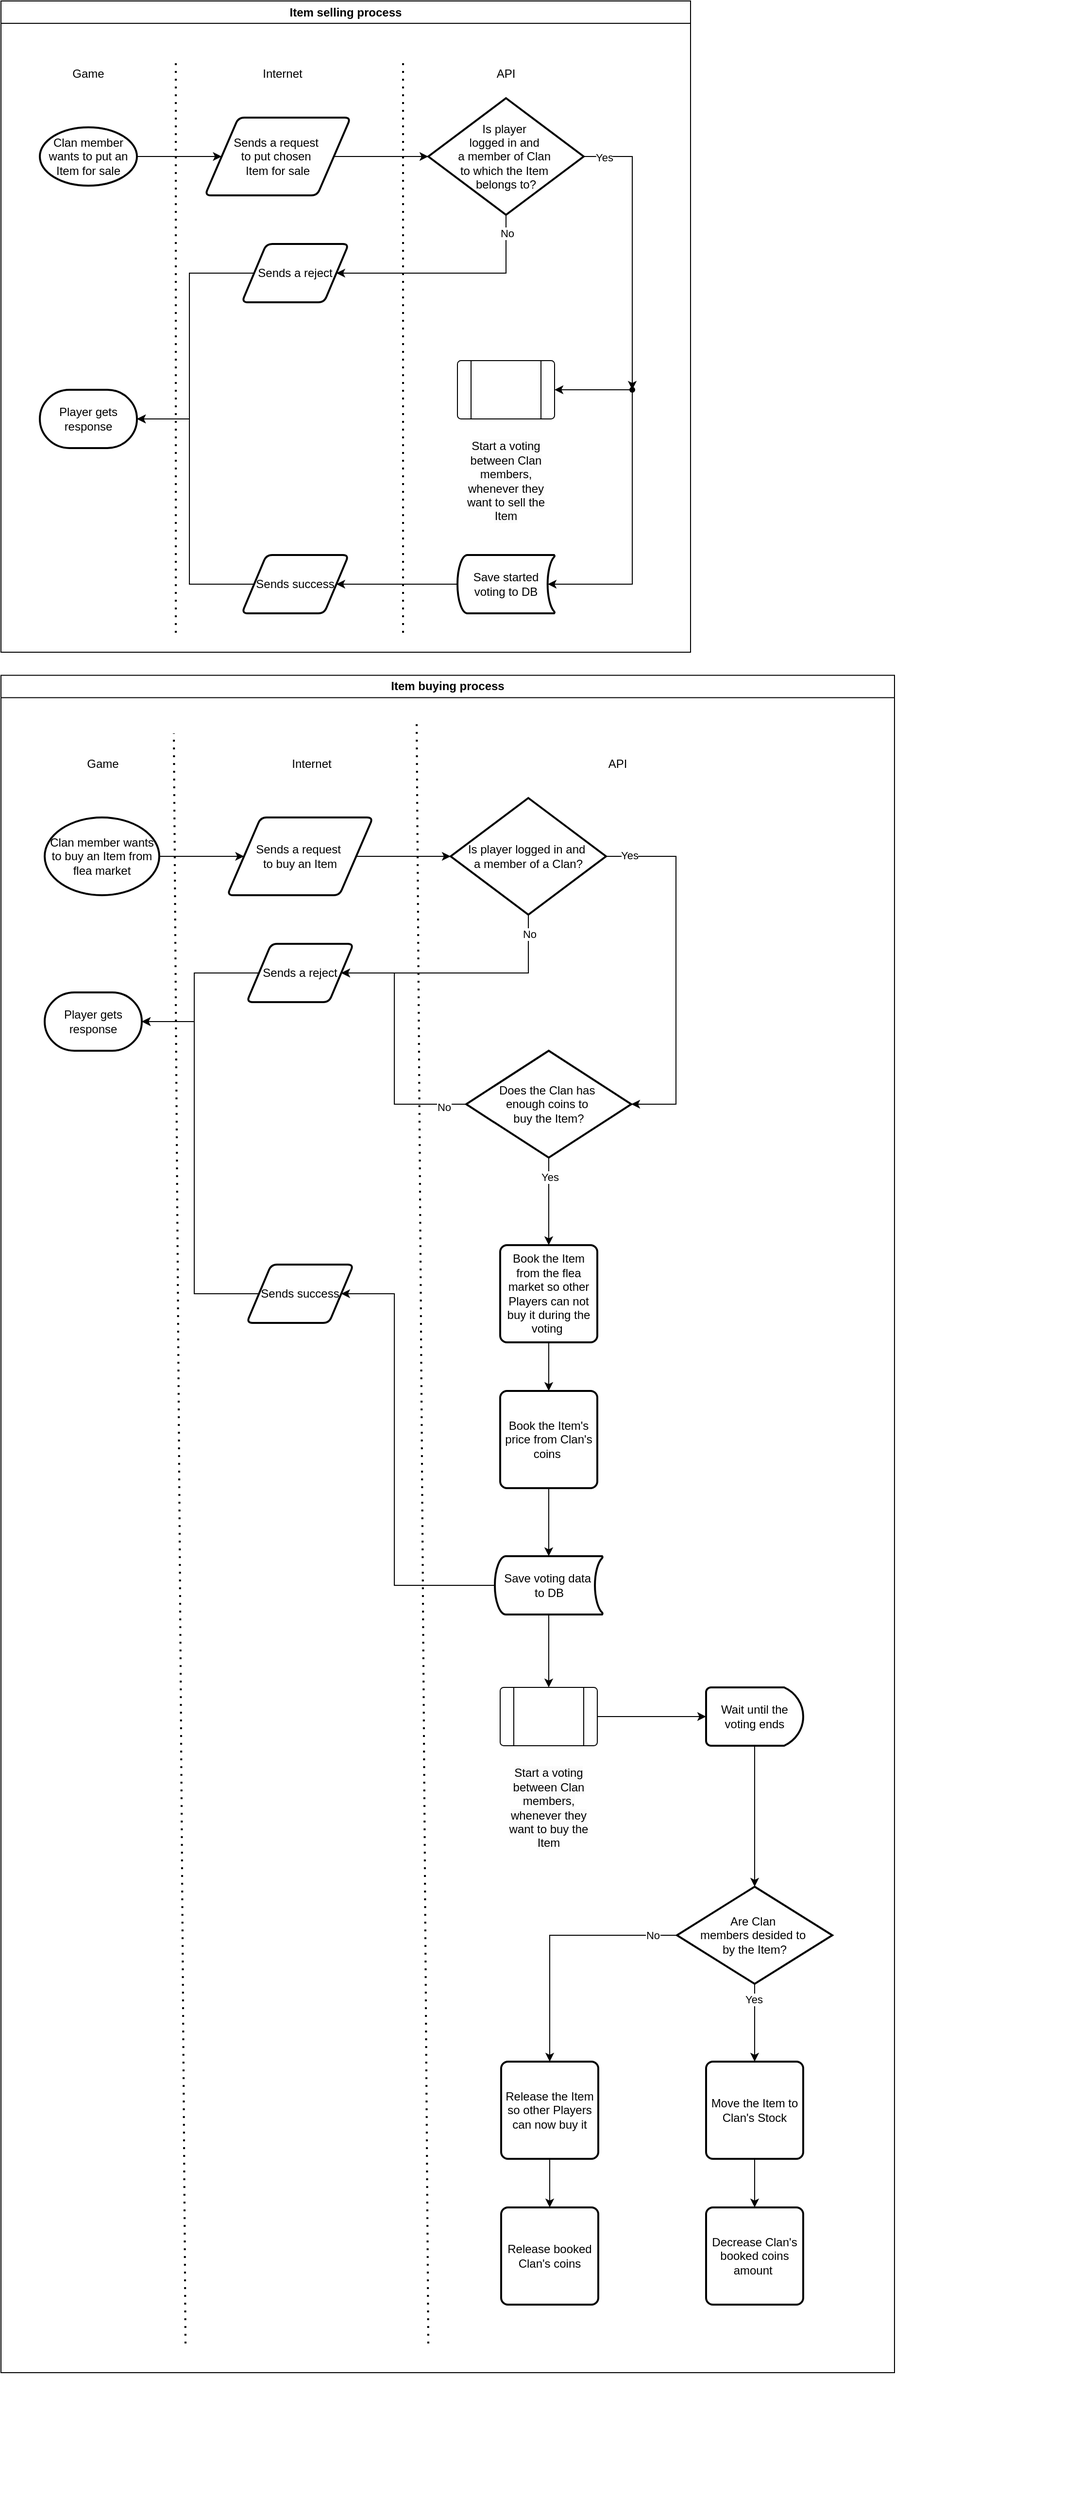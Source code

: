 <mxfile version="24.7.8">
  <diagram id="C5RBs43oDa-KdzZeNtuy" name="Page-1">
    <mxGraphModel dx="1488" dy="2080" grid="1" gridSize="10" guides="1" tooltips="1" connect="1" arrows="1" fold="1" page="1" pageScale="1" pageWidth="827" pageHeight="1169" math="0" shadow="0">
      <root>
        <mxCell id="WIyWlLk6GJQsqaUBKTNV-0" />
        <mxCell id="WIyWlLk6GJQsqaUBKTNV-1" parent="WIyWlLk6GJQsqaUBKTNV-0" />
        <mxCell id="hmTvUvVirtF6M48gfIGW-54" value="" style="group" parent="WIyWlLk6GJQsqaUBKTNV-1" vertex="1" connectable="0">
          <mxGeometry x="40" y="-1120" width="950" height="670" as="geometry" />
        </mxCell>
        <mxCell id="hmTvUvVirtF6M48gfIGW-53" value="Item selling process" style="swimlane;whiteSpace=wrap;html=1;" parent="hmTvUvVirtF6M48gfIGW-54" vertex="1">
          <mxGeometry width="710" height="670" as="geometry" />
        </mxCell>
        <mxCell id="hmTvUvVirtF6M48gfIGW-11" style="edgeStyle=orthogonalEdgeStyle;rounded=0;orthogonalLoop=1;jettySize=auto;html=1;exitX=1;exitY=0.5;exitDx=0;exitDy=0;exitPerimeter=0;entryX=0;entryY=0.5;entryDx=0;entryDy=0;" parent="hmTvUvVirtF6M48gfIGW-53" source="hmTvUvVirtF6M48gfIGW-0" target="hmTvUvVirtF6M48gfIGW-1" edge="1">
          <mxGeometry relative="1" as="geometry" />
        </mxCell>
        <mxCell id="hmTvUvVirtF6M48gfIGW-0" value="Clan member wants to put an Item for sale" style="strokeWidth=2;html=1;shape=mxgraph.flowchart.start_1;whiteSpace=wrap;" parent="hmTvUvVirtF6M48gfIGW-53" vertex="1">
          <mxGeometry x="40" y="130" width="100" height="60" as="geometry" />
        </mxCell>
        <mxCell id="hmTvUvVirtF6M48gfIGW-1" value="Sends a request&amp;nbsp;&lt;div&gt;to put chosen&amp;nbsp;&lt;/div&gt;&lt;div&gt;Item for sale&lt;/div&gt;" style="shape=parallelogram;html=1;strokeWidth=2;perimeter=parallelogramPerimeter;whiteSpace=wrap;rounded=1;arcSize=12;size=0.23;" parent="hmTvUvVirtF6M48gfIGW-53" vertex="1">
          <mxGeometry x="210" y="120" width="150" height="80" as="geometry" />
        </mxCell>
        <mxCell id="hmTvUvVirtF6M48gfIGW-4" style="edgeStyle=orthogonalEdgeStyle;rounded=0;orthogonalLoop=1;jettySize=auto;html=1;exitX=0.5;exitY=1;exitDx=0;exitDy=0;exitPerimeter=0;entryX=1;entryY=0.5;entryDx=0;entryDy=0;" parent="hmTvUvVirtF6M48gfIGW-53" source="hmTvUvVirtF6M48gfIGW-2" target="hmTvUvVirtF6M48gfIGW-3" edge="1">
          <mxGeometry relative="1" as="geometry">
            <Array as="points">
              <mxPoint x="520" y="280" />
            </Array>
          </mxGeometry>
        </mxCell>
        <mxCell id="hmTvUvVirtF6M48gfIGW-6" value="No" style="edgeLabel;html=1;align=center;verticalAlign=middle;resizable=0;points=[];" parent="hmTvUvVirtF6M48gfIGW-4" vertex="1" connectable="0">
          <mxGeometry x="-0.844" y="1" relative="1" as="geometry">
            <mxPoint as="offset" />
          </mxGeometry>
        </mxCell>
        <mxCell id="dMIBYix0wGJR4mhEJEMT-4" style="edgeStyle=orthogonalEdgeStyle;rounded=0;orthogonalLoop=1;jettySize=auto;html=1;exitX=1;exitY=0.5;exitDx=0;exitDy=0;exitPerimeter=0;" parent="hmTvUvVirtF6M48gfIGW-53" source="hmTvUvVirtF6M48gfIGW-2" target="dMIBYix0wGJR4mhEJEMT-3" edge="1">
          <mxGeometry relative="1" as="geometry" />
        </mxCell>
        <mxCell id="dMIBYix0wGJR4mhEJEMT-7" value="Yes" style="edgeLabel;html=1;align=center;verticalAlign=middle;resizable=0;points=[];" parent="dMIBYix0wGJR4mhEJEMT-4" vertex="1" connectable="0">
          <mxGeometry x="-0.859" y="-1" relative="1" as="geometry">
            <mxPoint as="offset" />
          </mxGeometry>
        </mxCell>
        <mxCell id="hmTvUvVirtF6M48gfIGW-2" value="Is player&amp;nbsp;&lt;div&gt;logged in and&amp;nbsp;&lt;/div&gt;&lt;div&gt;a member&amp;nbsp;&lt;span style=&quot;background-color: initial;&quot;&gt;of Clan&amp;nbsp;&lt;/span&gt;&lt;/div&gt;&lt;div&gt;&lt;span style=&quot;background-color: initial;&quot;&gt;to which the Item&amp;nbsp;&lt;/span&gt;&lt;/div&gt;&lt;div&gt;&lt;span style=&quot;background-color: initial;&quot;&gt;belongs to?&lt;/span&gt;&lt;/div&gt;" style="strokeWidth=2;html=1;shape=mxgraph.flowchart.decision;whiteSpace=wrap;" parent="hmTvUvVirtF6M48gfIGW-53" vertex="1">
          <mxGeometry x="440" y="100" width="160" height="120" as="geometry" />
        </mxCell>
        <mxCell id="hmTvUvVirtF6M48gfIGW-3" value="Sends a reject" style="shape=parallelogram;html=1;strokeWidth=2;perimeter=parallelogramPerimeter;whiteSpace=wrap;rounded=1;arcSize=12;size=0.23;" parent="hmTvUvVirtF6M48gfIGW-53" vertex="1">
          <mxGeometry x="248" y="250" width="110" height="60" as="geometry" />
        </mxCell>
        <mxCell id="hmTvUvVirtF6M48gfIGW-10" value="Sends success" style="shape=parallelogram;html=1;strokeWidth=2;perimeter=parallelogramPerimeter;whiteSpace=wrap;rounded=1;arcSize=12;size=0.23;" parent="hmTvUvVirtF6M48gfIGW-53" vertex="1">
          <mxGeometry x="248" y="570" width="110" height="60" as="geometry" />
        </mxCell>
        <mxCell id="hmTvUvVirtF6M48gfIGW-12" style="edgeStyle=orthogonalEdgeStyle;rounded=0;orthogonalLoop=1;jettySize=auto;html=1;exitX=1;exitY=0.5;exitDx=0;exitDy=0;entryX=0;entryY=0.5;entryDx=0;entryDy=0;entryPerimeter=0;" parent="hmTvUvVirtF6M48gfIGW-53" source="hmTvUvVirtF6M48gfIGW-1" target="hmTvUvVirtF6M48gfIGW-2" edge="1">
          <mxGeometry relative="1" as="geometry" />
        </mxCell>
        <mxCell id="hmTvUvVirtF6M48gfIGW-21" value="Player gets response" style="strokeWidth=2;html=1;shape=mxgraph.flowchart.terminator;whiteSpace=wrap;" parent="hmTvUvVirtF6M48gfIGW-53" vertex="1">
          <mxGeometry x="40" y="400" width="100" height="60" as="geometry" />
        </mxCell>
        <mxCell id="hmTvUvVirtF6M48gfIGW-22" style="edgeStyle=orthogonalEdgeStyle;rounded=0;orthogonalLoop=1;jettySize=auto;html=1;exitX=0;exitY=0.5;exitDx=0;exitDy=0;entryX=1;entryY=0.5;entryDx=0;entryDy=0;entryPerimeter=0;" parent="hmTvUvVirtF6M48gfIGW-53" source="hmTvUvVirtF6M48gfIGW-3" target="hmTvUvVirtF6M48gfIGW-21" edge="1">
          <mxGeometry relative="1" as="geometry" />
        </mxCell>
        <mxCell id="hmTvUvVirtF6M48gfIGW-23" style="edgeStyle=orthogonalEdgeStyle;rounded=0;orthogonalLoop=1;jettySize=auto;html=1;exitX=0;exitY=0.5;exitDx=0;exitDy=0;entryX=1;entryY=0.5;entryDx=0;entryDy=0;entryPerimeter=0;" parent="hmTvUvVirtF6M48gfIGW-53" source="hmTvUvVirtF6M48gfIGW-10" target="hmTvUvVirtF6M48gfIGW-21" edge="1">
          <mxGeometry relative="1" as="geometry" />
        </mxCell>
        <mxCell id="hmTvUvVirtF6M48gfIGW-44" value="Game" style="text;html=1;align=center;verticalAlign=middle;whiteSpace=wrap;rounded=0;" parent="hmTvUvVirtF6M48gfIGW-53" vertex="1">
          <mxGeometry x="60" y="60" width="60" height="30" as="geometry" />
        </mxCell>
        <mxCell id="hmTvUvVirtF6M48gfIGW-45" value="Internet" style="text;html=1;align=center;verticalAlign=middle;whiteSpace=wrap;rounded=0;" parent="hmTvUvVirtF6M48gfIGW-53" vertex="1">
          <mxGeometry x="260" y="60" width="60" height="30" as="geometry" />
        </mxCell>
        <mxCell id="hmTvUvVirtF6M48gfIGW-46" value="API" style="text;html=1;align=center;verticalAlign=middle;whiteSpace=wrap;rounded=0;" parent="hmTvUvVirtF6M48gfIGW-53" vertex="1">
          <mxGeometry x="490" y="60" width="60" height="30" as="geometry" />
        </mxCell>
        <mxCell id="dMIBYix0wGJR4mhEJEMT-1" value="&lt;br&gt;&lt;span style=&quot;color: rgb(0, 0, 0); font-family: Helvetica; font-size: 12px; font-style: normal; font-variant-ligatures: normal; font-variant-caps: normal; font-weight: 400; letter-spacing: normal; orphans: 2; text-align: center; text-indent: 0px; text-transform: none; widows: 2; word-spacing: 0px; -webkit-text-stroke-width: 0px; white-space: normal; background-color: rgb(251, 251, 251); text-decoration-thickness: initial; text-decoration-style: initial; text-decoration-color: initial; display: inline !important; float: none;&quot;&gt;Start a voting between Clan members, whenever they want to sell the Item&lt;/span&gt;" style="verticalLabelPosition=bottom;verticalAlign=top;html=1;shape=process;whiteSpace=wrap;rounded=1;size=0.14;arcSize=6;" parent="hmTvUvVirtF6M48gfIGW-53" vertex="1">
          <mxGeometry x="470" y="370" width="100" height="60" as="geometry" />
        </mxCell>
        <mxCell id="dMIBYix0wGJR4mhEJEMT-5" style="edgeStyle=orthogonalEdgeStyle;rounded=0;orthogonalLoop=1;jettySize=auto;html=1;entryX=1;entryY=0.5;entryDx=0;entryDy=0;" parent="hmTvUvVirtF6M48gfIGW-53" source="dMIBYix0wGJR4mhEJEMT-3" target="dMIBYix0wGJR4mhEJEMT-1" edge="1">
          <mxGeometry relative="1" as="geometry" />
        </mxCell>
        <mxCell id="dMIBYix0wGJR4mhEJEMT-3" value="" style="shape=waypoint;sketch=0;fillStyle=solid;size=6;pointerEvents=1;points=[];fillColor=none;resizable=0;rotatable=0;perimeter=centerPerimeter;snapToPoint=1;" parent="hmTvUvVirtF6M48gfIGW-53" vertex="1">
          <mxGeometry x="640" y="390" width="20" height="20" as="geometry" />
        </mxCell>
        <mxCell id="dMIBYix0wGJR4mhEJEMT-8" value="" style="endArrow=none;dashed=1;html=1;dashPattern=1 3;strokeWidth=2;rounded=0;" parent="hmTvUvVirtF6M48gfIGW-53" edge="1">
          <mxGeometry width="50" height="50" relative="1" as="geometry">
            <mxPoint x="180" y="650" as="sourcePoint" />
            <mxPoint x="180" y="60" as="targetPoint" />
          </mxGeometry>
        </mxCell>
        <mxCell id="dMIBYix0wGJR4mhEJEMT-9" value="" style="endArrow=none;dashed=1;html=1;dashPattern=1 3;strokeWidth=2;rounded=0;" parent="hmTvUvVirtF6M48gfIGW-53" edge="1">
          <mxGeometry width="50" height="50" relative="1" as="geometry">
            <mxPoint x="414" y="650" as="sourcePoint" />
            <mxPoint x="414" y="60" as="targetPoint" />
          </mxGeometry>
        </mxCell>
        <mxCell id="dMIBYix0wGJR4mhEJEMT-20" style="edgeStyle=orthogonalEdgeStyle;rounded=0;orthogonalLoop=1;jettySize=auto;html=1;entryX=1;entryY=0.5;entryDx=0;entryDy=0;" parent="hmTvUvVirtF6M48gfIGW-53" source="dMIBYix0wGJR4mhEJEMT-18" target="hmTvUvVirtF6M48gfIGW-10" edge="1">
          <mxGeometry relative="1" as="geometry" />
        </mxCell>
        <mxCell id="dMIBYix0wGJR4mhEJEMT-18" value="Save started voting to DB" style="strokeWidth=2;html=1;shape=mxgraph.flowchart.stored_data;whiteSpace=wrap;" parent="hmTvUvVirtF6M48gfIGW-53" vertex="1">
          <mxGeometry x="470" y="570" width="100" height="60" as="geometry" />
        </mxCell>
        <mxCell id="dMIBYix0wGJR4mhEJEMT-19" style="edgeStyle=orthogonalEdgeStyle;rounded=0;orthogonalLoop=1;jettySize=auto;html=1;entryX=0.93;entryY=0.5;entryDx=0;entryDy=0;entryPerimeter=0;" parent="hmTvUvVirtF6M48gfIGW-53" source="dMIBYix0wGJR4mhEJEMT-3" target="dMIBYix0wGJR4mhEJEMT-18" edge="1">
          <mxGeometry relative="1" as="geometry">
            <Array as="points">
              <mxPoint x="650" y="600" />
            </Array>
          </mxGeometry>
        </mxCell>
        <mxCell id="hmTvUvVirtF6M48gfIGW-56" value="" style="group" parent="WIyWlLk6GJQsqaUBKTNV-1" vertex="1" connectable="0">
          <mxGeometry x="40" y="-280" width="1110" height="1730" as="geometry" />
        </mxCell>
        <mxCell id="hmTvUvVirtF6M48gfIGW-55" value="Item buying process" style="swimlane;whiteSpace=wrap;html=1;" parent="hmTvUvVirtF6M48gfIGW-56" vertex="1">
          <mxGeometry y="-146.2" width="920" height="1746.2" as="geometry" />
        </mxCell>
        <mxCell id="dMIBYix0wGJR4mhEJEMT-46" value="" style="endArrow=none;dashed=1;html=1;dashPattern=1 3;strokeWidth=2;rounded=0;" parent="hmTvUvVirtF6M48gfIGW-55" edge="1">
          <mxGeometry width="50" height="50" relative="1" as="geometry">
            <mxPoint x="190" y="1716.2" as="sourcePoint" />
            <mxPoint x="178" y="59.697" as="targetPoint" />
          </mxGeometry>
        </mxCell>
        <mxCell id="dMIBYix0wGJR4mhEJEMT-47" value="" style="endArrow=none;dashed=1;html=1;dashPattern=1 3;strokeWidth=2;rounded=0;" parent="hmTvUvVirtF6M48gfIGW-55" edge="1">
          <mxGeometry width="50" height="50" relative="1" as="geometry">
            <mxPoint x="440" y="1716.2" as="sourcePoint" />
            <mxPoint x="428" y="48.732" as="targetPoint" />
          </mxGeometry>
        </mxCell>
        <mxCell id="hmTvUvVirtF6M48gfIGW-24" style="edgeStyle=orthogonalEdgeStyle;rounded=0;orthogonalLoop=1;jettySize=auto;html=1;exitX=1;exitY=0.5;exitDx=0;exitDy=0;exitPerimeter=0;entryX=0;entryY=0.5;entryDx=0;entryDy=0;" parent="hmTvUvVirtF6M48gfIGW-55" source="hmTvUvVirtF6M48gfIGW-25" target="hmTvUvVirtF6M48gfIGW-26" edge="1">
          <mxGeometry relative="1" as="geometry" />
        </mxCell>
        <mxCell id="hmTvUvVirtF6M48gfIGW-25" value="Clan member wants to buy an Item from flea market" style="strokeWidth=2;html=1;shape=mxgraph.flowchart.start_1;whiteSpace=wrap;" parent="hmTvUvVirtF6M48gfIGW-55" vertex="1">
          <mxGeometry x="45" y="146.197" width="118" height="80" as="geometry" />
        </mxCell>
        <mxCell id="hmTvUvVirtF6M48gfIGW-26" value="Sends a request&amp;nbsp;&lt;div&gt;to buy an Item&lt;/div&gt;" style="shape=parallelogram;html=1;strokeWidth=2;perimeter=parallelogramPerimeter;whiteSpace=wrap;rounded=1;arcSize=12;size=0.23;" parent="hmTvUvVirtF6M48gfIGW-55" vertex="1">
          <mxGeometry x="233" y="146.197" width="150" height="80" as="geometry" />
        </mxCell>
        <mxCell id="hmTvUvVirtF6M48gfIGW-27" style="edgeStyle=orthogonalEdgeStyle;rounded=0;orthogonalLoop=1;jettySize=auto;html=1;exitX=0.5;exitY=1;exitDx=0;exitDy=0;exitPerimeter=0;entryX=1;entryY=0.5;entryDx=0;entryDy=0;" parent="hmTvUvVirtF6M48gfIGW-55" source="hmTvUvVirtF6M48gfIGW-31" target="hmTvUvVirtF6M48gfIGW-32" edge="1">
          <mxGeometry relative="1" as="geometry">
            <Array as="points">
              <mxPoint x="543" y="306.197" />
            </Array>
          </mxGeometry>
        </mxCell>
        <mxCell id="hmTvUvVirtF6M48gfIGW-28" value="No" style="edgeLabel;html=1;align=center;verticalAlign=middle;resizable=0;points=[];" parent="hmTvUvVirtF6M48gfIGW-27" vertex="1" connectable="0">
          <mxGeometry x="-0.844" y="1" relative="1" as="geometry">
            <mxPoint as="offset" />
          </mxGeometry>
        </mxCell>
        <mxCell id="hmTvUvVirtF6M48gfIGW-31" value="Is player&amp;nbsp;&lt;span style=&quot;background-color: initial;&quot;&gt;logged in and&amp;nbsp;&lt;/span&gt;&lt;div&gt;a member&amp;nbsp;&lt;span style=&quot;background-color: initial;&quot;&gt;of a Clan&lt;/span&gt;&lt;span style=&quot;background-color: initial;&quot;&gt;?&lt;/span&gt;&lt;/div&gt;" style="strokeWidth=2;html=1;shape=mxgraph.flowchart.decision;whiteSpace=wrap;" parent="hmTvUvVirtF6M48gfIGW-55" vertex="1">
          <mxGeometry x="463" y="126.197" width="160" height="120" as="geometry" />
        </mxCell>
        <mxCell id="hmTvUvVirtF6M48gfIGW-32" value="Sends a reject" style="shape=parallelogram;html=1;strokeWidth=2;perimeter=parallelogramPerimeter;whiteSpace=wrap;rounded=1;arcSize=12;size=0.23;" parent="hmTvUvVirtF6M48gfIGW-55" vertex="1">
          <mxGeometry x="253" y="276.197" width="110" height="60" as="geometry" />
        </mxCell>
        <mxCell id="hmTvUvVirtF6M48gfIGW-41" style="edgeStyle=orthogonalEdgeStyle;rounded=0;orthogonalLoop=1;jettySize=auto;html=1;exitX=0;exitY=0.5;exitDx=0;exitDy=0;entryX=1;entryY=0.5;entryDx=0;entryDy=0;entryPerimeter=0;" parent="hmTvUvVirtF6M48gfIGW-55" source="hmTvUvVirtF6M48gfIGW-35" target="hmTvUvVirtF6M48gfIGW-37" edge="1">
          <mxGeometry relative="1" as="geometry">
            <mxPoint x="145" y="366.197" as="targetPoint" />
          </mxGeometry>
        </mxCell>
        <mxCell id="hmTvUvVirtF6M48gfIGW-35" value="Sends success" style="shape=parallelogram;html=1;strokeWidth=2;perimeter=parallelogramPerimeter;whiteSpace=wrap;rounded=1;arcSize=12;size=0.23;" parent="hmTvUvVirtF6M48gfIGW-55" vertex="1">
          <mxGeometry x="253" y="606.197" width="110" height="60" as="geometry" />
        </mxCell>
        <mxCell id="hmTvUvVirtF6M48gfIGW-36" style="edgeStyle=orthogonalEdgeStyle;rounded=0;orthogonalLoop=1;jettySize=auto;html=1;exitX=1;exitY=0.5;exitDx=0;exitDy=0;entryX=0;entryY=0.5;entryDx=0;entryDy=0;entryPerimeter=0;" parent="hmTvUvVirtF6M48gfIGW-55" source="hmTvUvVirtF6M48gfIGW-26" target="hmTvUvVirtF6M48gfIGW-31" edge="1">
          <mxGeometry relative="1" as="geometry" />
        </mxCell>
        <mxCell id="hmTvUvVirtF6M48gfIGW-37" value="Player gets response" style="strokeWidth=2;html=1;shape=mxgraph.flowchart.terminator;whiteSpace=wrap;" parent="hmTvUvVirtF6M48gfIGW-55" vertex="1">
          <mxGeometry x="45" y="326.197" width="100" height="60" as="geometry" />
        </mxCell>
        <mxCell id="hmTvUvVirtF6M48gfIGW-40" style="edgeStyle=orthogonalEdgeStyle;rounded=0;orthogonalLoop=1;jettySize=auto;html=1;exitX=0;exitY=0.5;exitDx=0;exitDy=0;entryX=1;entryY=0.5;entryDx=0;entryDy=0;entryPerimeter=0;" parent="hmTvUvVirtF6M48gfIGW-55" source="hmTvUvVirtF6M48gfIGW-32" target="hmTvUvVirtF6M48gfIGW-37" edge="1">
          <mxGeometry relative="1" as="geometry" />
        </mxCell>
        <mxCell id="hmTvUvVirtF6M48gfIGW-49" value="Game" style="text;html=1;align=center;verticalAlign=middle;whiteSpace=wrap;rounded=0;" parent="hmTvUvVirtF6M48gfIGW-55" vertex="1">
          <mxGeometry x="75" y="76.197" width="60" height="30" as="geometry" />
        </mxCell>
        <mxCell id="hmTvUvVirtF6M48gfIGW-50" value="Internet" style="text;html=1;align=center;verticalAlign=middle;whiteSpace=wrap;rounded=0;" parent="hmTvUvVirtF6M48gfIGW-55" vertex="1">
          <mxGeometry x="290" y="76.197" width="60" height="30" as="geometry" />
        </mxCell>
        <mxCell id="hmTvUvVirtF6M48gfIGW-51" value="API" style="text;html=1;align=center;verticalAlign=middle;whiteSpace=wrap;rounded=0;" parent="hmTvUvVirtF6M48gfIGW-55" vertex="1">
          <mxGeometry x="605" y="76.197" width="60" height="30" as="geometry" />
        </mxCell>
        <mxCell id="dMIBYix0wGJR4mhEJEMT-14" style="edgeStyle=orthogonalEdgeStyle;rounded=0;orthogonalLoop=1;jettySize=auto;html=1;entryX=1;entryY=0.5;entryDx=0;entryDy=0;" parent="hmTvUvVirtF6M48gfIGW-55" source="dMIBYix0wGJR4mhEJEMT-10" target="hmTvUvVirtF6M48gfIGW-32" edge="1">
          <mxGeometry relative="1" as="geometry">
            <Array as="points">
              <mxPoint x="405" y="441.197" />
              <mxPoint x="405" y="306.197" />
            </Array>
          </mxGeometry>
        </mxCell>
        <mxCell id="dMIBYix0wGJR4mhEJEMT-15" value="No" style="edgeLabel;html=1;align=center;verticalAlign=middle;resizable=0;points=[];" parent="dMIBYix0wGJR4mhEJEMT-14" vertex="1" connectable="0">
          <mxGeometry x="-0.821" y="3" relative="1" as="geometry">
            <mxPoint as="offset" />
          </mxGeometry>
        </mxCell>
        <mxCell id="dMIBYix0wGJR4mhEJEMT-24" style="edgeStyle=orthogonalEdgeStyle;rounded=0;orthogonalLoop=1;jettySize=auto;html=1;exitX=0.5;exitY=1;exitDx=0;exitDy=0;exitPerimeter=0;entryX=0.5;entryY=0;entryDx=0;entryDy=0;" parent="hmTvUvVirtF6M48gfIGW-55" source="dMIBYix0wGJR4mhEJEMT-10" target="dMIBYix0wGJR4mhEJEMT-22" edge="1">
          <mxGeometry relative="1" as="geometry" />
        </mxCell>
        <mxCell id="dMIBYix0wGJR4mhEJEMT-25" value="Yes" style="edgeLabel;html=1;align=center;verticalAlign=middle;resizable=0;points=[];" parent="dMIBYix0wGJR4mhEJEMT-24" vertex="1" connectable="0">
          <mxGeometry x="-0.556" y="1" relative="1" as="geometry">
            <mxPoint as="offset" />
          </mxGeometry>
        </mxCell>
        <mxCell id="dMIBYix0wGJR4mhEJEMT-10" value="Does the Clan has&amp;nbsp;&lt;div&gt;enough coins to&amp;nbsp;&lt;/div&gt;&lt;div&gt;buy the Item?&lt;/div&gt;" style="strokeWidth=2;html=1;shape=mxgraph.flowchart.decision;whiteSpace=wrap;" parent="hmTvUvVirtF6M48gfIGW-55" vertex="1">
          <mxGeometry x="479" y="386.197" width="170" height="110" as="geometry" />
        </mxCell>
        <mxCell id="dMIBYix0wGJR4mhEJEMT-12" style="edgeStyle=orthogonalEdgeStyle;rounded=0;orthogonalLoop=1;jettySize=auto;html=1;exitX=1;exitY=0.5;exitDx=0;exitDy=0;exitPerimeter=0;entryX=1;entryY=0.5;entryDx=0;entryDy=0;entryPerimeter=0;" parent="hmTvUvVirtF6M48gfIGW-55" source="hmTvUvVirtF6M48gfIGW-31" target="dMIBYix0wGJR4mhEJEMT-10" edge="1">
          <mxGeometry relative="1" as="geometry">
            <Array as="points">
              <mxPoint x="695" y="186.197" />
              <mxPoint x="695" y="441.197" />
            </Array>
          </mxGeometry>
        </mxCell>
        <mxCell id="dMIBYix0wGJR4mhEJEMT-13" value="Yes" style="edgeLabel;html=1;align=center;verticalAlign=middle;resizable=0;points=[];" parent="dMIBYix0wGJR4mhEJEMT-12" vertex="1" connectable="0">
          <mxGeometry x="-0.875" y="1" relative="1" as="geometry">
            <mxPoint as="offset" />
          </mxGeometry>
        </mxCell>
        <mxCell id="dMIBYix0wGJR4mhEJEMT-16" value="&lt;br&gt;&lt;span style=&quot;color: rgb(0, 0, 0); font-family: Helvetica; font-size: 12px; font-style: normal; font-variant-ligatures: normal; font-variant-caps: normal; font-weight: 400; letter-spacing: normal; orphans: 2; text-align: center; text-indent: 0px; text-transform: none; widows: 2; word-spacing: 0px; -webkit-text-stroke-width: 0px; white-space: normal; background-color: rgb(251, 251, 251); text-decoration-thickness: initial; text-decoration-style: initial; text-decoration-color: initial; display: inline !important; float: none;&quot;&gt;Start a voting between Clan members, whenever they want to buy the Item&lt;/span&gt;&lt;div&gt;&lt;br&gt;&lt;/div&gt;" style="verticalLabelPosition=bottom;verticalAlign=top;html=1;shape=process;whiteSpace=wrap;rounded=1;size=0.14;arcSize=6;" parent="hmTvUvVirtF6M48gfIGW-55" vertex="1">
          <mxGeometry x="514" y="1041.197" width="100" height="60" as="geometry" />
        </mxCell>
        <mxCell id="dMIBYix0wGJR4mhEJEMT-26" style="edgeStyle=orthogonalEdgeStyle;rounded=0;orthogonalLoop=1;jettySize=auto;html=1;exitX=0.5;exitY=1;exitDx=0;exitDy=0;entryX=0.5;entryY=0;entryDx=0;entryDy=0;" parent="hmTvUvVirtF6M48gfIGW-55" source="dMIBYix0wGJR4mhEJEMT-22" target="dMIBYix0wGJR4mhEJEMT-23" edge="1">
          <mxGeometry relative="1" as="geometry" />
        </mxCell>
        <mxCell id="dMIBYix0wGJR4mhEJEMT-22" value="Book the Item from the flea market so other Players can not buy it during the voting&amp;nbsp;" style="rounded=1;whiteSpace=wrap;html=1;absoluteArcSize=1;arcSize=14;strokeWidth=2;" parent="hmTvUvVirtF6M48gfIGW-55" vertex="1">
          <mxGeometry x="514" y="586.197" width="100" height="100" as="geometry" />
        </mxCell>
        <mxCell id="OcN8d44AKgJIc_ikEJC8-1" value="" style="edgeStyle=orthogonalEdgeStyle;rounded=0;orthogonalLoop=1;jettySize=auto;html=1;" edge="1" parent="hmTvUvVirtF6M48gfIGW-55" source="dMIBYix0wGJR4mhEJEMT-23" target="OcN8d44AKgJIc_ikEJC8-0">
          <mxGeometry relative="1" as="geometry" />
        </mxCell>
        <mxCell id="dMIBYix0wGJR4mhEJEMT-23" value="Book the Item&#39;s price from Clan&#39;s coins&amp;nbsp;" style="rounded=1;whiteSpace=wrap;html=1;absoluteArcSize=1;arcSize=14;strokeWidth=2;" parent="hmTvUvVirtF6M48gfIGW-55" vertex="1">
          <mxGeometry x="514" y="736.197" width="100" height="100" as="geometry" />
        </mxCell>
        <mxCell id="dMIBYix0wGJR4mhEJEMT-32" style="edgeStyle=orthogonalEdgeStyle;rounded=0;orthogonalLoop=1;jettySize=auto;html=1;exitX=0.5;exitY=1;exitDx=0;exitDy=0;exitPerimeter=0;" parent="hmTvUvVirtF6M48gfIGW-55" source="dMIBYix0wGJR4mhEJEMT-29" target="dMIBYix0wGJR4mhEJEMT-31" edge="1">
          <mxGeometry relative="1" as="geometry" />
        </mxCell>
        <mxCell id="dMIBYix0wGJR4mhEJEMT-29" value="Wait until the voting ends" style="strokeWidth=2;html=1;shape=mxgraph.flowchart.delay;whiteSpace=wrap;" parent="hmTvUvVirtF6M48gfIGW-55" vertex="1">
          <mxGeometry x="726" y="1041.197" width="100" height="60" as="geometry" />
        </mxCell>
        <mxCell id="dMIBYix0wGJR4mhEJEMT-30" style="edgeStyle=orthogonalEdgeStyle;rounded=0;orthogonalLoop=1;jettySize=auto;html=1;exitX=1;exitY=0.5;exitDx=0;exitDy=0;entryX=0;entryY=0.5;entryDx=0;entryDy=0;entryPerimeter=0;" parent="hmTvUvVirtF6M48gfIGW-55" source="dMIBYix0wGJR4mhEJEMT-16" target="dMIBYix0wGJR4mhEJEMT-29" edge="1">
          <mxGeometry relative="1" as="geometry" />
        </mxCell>
        <mxCell id="dMIBYix0wGJR4mhEJEMT-39" style="edgeStyle=orthogonalEdgeStyle;rounded=0;orthogonalLoop=1;jettySize=auto;html=1;exitX=0;exitY=0.5;exitDx=0;exitDy=0;exitPerimeter=0;entryX=0.5;entryY=0;entryDx=0;entryDy=0;" parent="hmTvUvVirtF6M48gfIGW-55" source="dMIBYix0wGJR4mhEJEMT-31" target="dMIBYix0wGJR4mhEJEMT-33" edge="1">
          <mxGeometry relative="1" as="geometry" />
        </mxCell>
        <mxCell id="dMIBYix0wGJR4mhEJEMT-41" value="No" style="edgeLabel;html=1;align=center;verticalAlign=middle;resizable=0;points=[];" parent="dMIBYix0wGJR4mhEJEMT-39" vertex="1" connectable="0">
          <mxGeometry x="-0.803" relative="1" as="geometry">
            <mxPoint as="offset" />
          </mxGeometry>
        </mxCell>
        <mxCell id="dMIBYix0wGJR4mhEJEMT-44" style="edgeStyle=orthogonalEdgeStyle;rounded=0;orthogonalLoop=1;jettySize=auto;html=1;exitX=0.5;exitY=1;exitDx=0;exitDy=0;exitPerimeter=0;entryX=0.5;entryY=0;entryDx=0;entryDy=0;" parent="hmTvUvVirtF6M48gfIGW-55" source="dMIBYix0wGJR4mhEJEMT-31" target="dMIBYix0wGJR4mhEJEMT-35" edge="1">
          <mxGeometry relative="1" as="geometry" />
        </mxCell>
        <mxCell id="dMIBYix0wGJR4mhEJEMT-45" value="Yes" style="edgeLabel;html=1;align=center;verticalAlign=middle;resizable=0;points=[];" parent="dMIBYix0wGJR4mhEJEMT-44" vertex="1" connectable="0">
          <mxGeometry x="-0.601" y="-1" relative="1" as="geometry">
            <mxPoint as="offset" />
          </mxGeometry>
        </mxCell>
        <mxCell id="dMIBYix0wGJR4mhEJEMT-31" value="Are Clan&amp;nbsp;&lt;div&gt;members desided to&amp;nbsp;&lt;/div&gt;&lt;div&gt;by the Item?&lt;/div&gt;" style="strokeWidth=2;html=1;shape=mxgraph.flowchart.decision;whiteSpace=wrap;" parent="hmTvUvVirtF6M48gfIGW-55" vertex="1">
          <mxGeometry x="696" y="1246.197" width="160" height="100" as="geometry" />
        </mxCell>
        <mxCell id="dMIBYix0wGJR4mhEJEMT-40" style="edgeStyle=orthogonalEdgeStyle;rounded=0;orthogonalLoop=1;jettySize=auto;html=1;exitX=0.5;exitY=1;exitDx=0;exitDy=0;entryX=0.5;entryY=0;entryDx=0;entryDy=0;" parent="hmTvUvVirtF6M48gfIGW-55" source="dMIBYix0wGJR4mhEJEMT-33" target="dMIBYix0wGJR4mhEJEMT-34" edge="1">
          <mxGeometry relative="1" as="geometry" />
        </mxCell>
        <mxCell id="dMIBYix0wGJR4mhEJEMT-33" value="Release the Item so other Players can now buy it" style="rounded=1;whiteSpace=wrap;html=1;absoluteArcSize=1;arcSize=14;strokeWidth=2;" parent="hmTvUvVirtF6M48gfIGW-55" vertex="1">
          <mxGeometry x="515" y="1426.197" width="100" height="100" as="geometry" />
        </mxCell>
        <mxCell id="dMIBYix0wGJR4mhEJEMT-34" value="Release booked Clan&#39;s coins" style="rounded=1;whiteSpace=wrap;html=1;absoluteArcSize=1;arcSize=14;strokeWidth=2;" parent="hmTvUvVirtF6M48gfIGW-55" vertex="1">
          <mxGeometry x="515" y="1576.197" width="100" height="100" as="geometry" />
        </mxCell>
        <mxCell id="dMIBYix0wGJR4mhEJEMT-38" style="edgeStyle=orthogonalEdgeStyle;rounded=0;orthogonalLoop=1;jettySize=auto;html=1;exitX=0.5;exitY=1;exitDx=0;exitDy=0;entryX=0.5;entryY=0;entryDx=0;entryDy=0;" parent="hmTvUvVirtF6M48gfIGW-55" source="dMIBYix0wGJR4mhEJEMT-35" target="dMIBYix0wGJR4mhEJEMT-36" edge="1">
          <mxGeometry relative="1" as="geometry" />
        </mxCell>
        <mxCell id="dMIBYix0wGJR4mhEJEMT-35" value="Move the Item to Clan&#39;s Stock" style="rounded=1;whiteSpace=wrap;html=1;absoluteArcSize=1;arcSize=14;strokeWidth=2;" parent="hmTvUvVirtF6M48gfIGW-55" vertex="1">
          <mxGeometry x="726" y="1426.197" width="100" height="100" as="geometry" />
        </mxCell>
        <mxCell id="dMIBYix0wGJR4mhEJEMT-36" value="Decrease Clan&#39;s booked coins amount&amp;nbsp;" style="rounded=1;whiteSpace=wrap;html=1;absoluteArcSize=1;arcSize=14;strokeWidth=2;" parent="hmTvUvVirtF6M48gfIGW-55" vertex="1">
          <mxGeometry x="726" y="1576.197" width="100" height="100" as="geometry" />
        </mxCell>
        <mxCell id="OcN8d44AKgJIc_ikEJC8-2" style="edgeStyle=orthogonalEdgeStyle;rounded=0;orthogonalLoop=1;jettySize=auto;html=1;entryX=1;entryY=0.5;entryDx=0;entryDy=0;" edge="1" parent="hmTvUvVirtF6M48gfIGW-55" source="OcN8d44AKgJIc_ikEJC8-0" target="hmTvUvVirtF6M48gfIGW-35">
          <mxGeometry relative="1" as="geometry">
            <Array as="points">
              <mxPoint x="405" y="936.197" />
              <mxPoint x="405" y="636.197" />
            </Array>
          </mxGeometry>
        </mxCell>
        <mxCell id="OcN8d44AKgJIc_ikEJC8-4" style="edgeStyle=orthogonalEdgeStyle;rounded=0;orthogonalLoop=1;jettySize=auto;html=1;exitX=0.5;exitY=1;exitDx=0;exitDy=0;exitPerimeter=0;entryX=0.5;entryY=0;entryDx=0;entryDy=0;" edge="1" parent="hmTvUvVirtF6M48gfIGW-55" source="OcN8d44AKgJIc_ikEJC8-0" target="dMIBYix0wGJR4mhEJEMT-16">
          <mxGeometry relative="1" as="geometry" />
        </mxCell>
        <mxCell id="OcN8d44AKgJIc_ikEJC8-0" value="Save voting data&amp;nbsp;&lt;div&gt;to DB&lt;/div&gt;" style="strokeWidth=2;html=1;shape=mxgraph.flowchart.stored_data;whiteSpace=wrap;" vertex="1" parent="hmTvUvVirtF6M48gfIGW-55">
          <mxGeometry x="508.5" y="906.197" width="111" height="60" as="geometry" />
        </mxCell>
      </root>
    </mxGraphModel>
  </diagram>
</mxfile>
